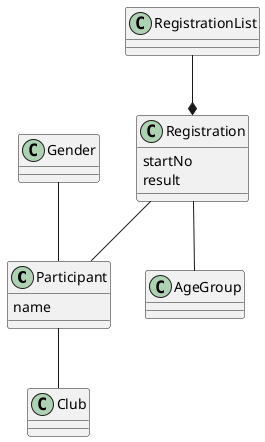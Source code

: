 ﻿@startuml


class Participant {
  name
}

class Registration {
  startNo
  result
}

class AgeGroup {
}

class Gender {
}

class Club {
}

class RegistrationList {
}

Registration -- Participant
Participant -- Club
Registration -- AgeGroup
Gender -- Participant
RegistrationList --* Registration

@enduml